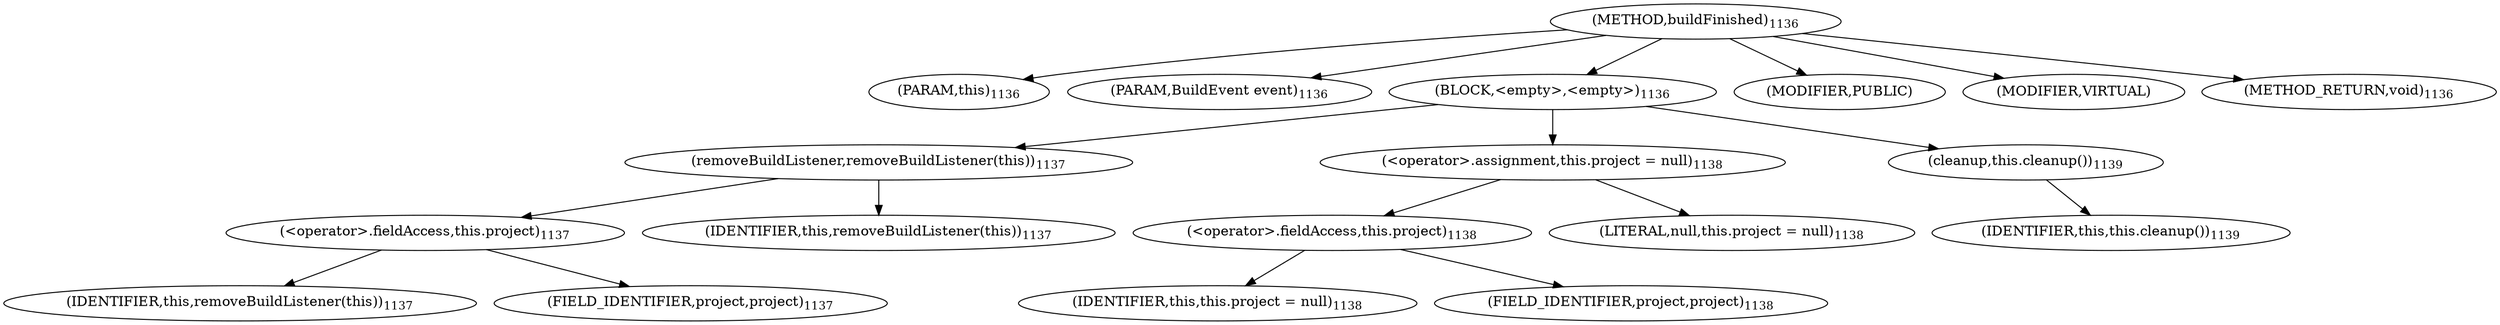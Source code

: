 digraph "buildFinished" {  
"1985" [label = <(METHOD,buildFinished)<SUB>1136</SUB>> ]
"118" [label = <(PARAM,this)<SUB>1136</SUB>> ]
"1986" [label = <(PARAM,BuildEvent event)<SUB>1136</SUB>> ]
"1987" [label = <(BLOCK,&lt;empty&gt;,&lt;empty&gt;)<SUB>1136</SUB>> ]
"1988" [label = <(removeBuildListener,removeBuildListener(this))<SUB>1137</SUB>> ]
"1989" [label = <(&lt;operator&gt;.fieldAccess,this.project)<SUB>1137</SUB>> ]
"1990" [label = <(IDENTIFIER,this,removeBuildListener(this))<SUB>1137</SUB>> ]
"1991" [label = <(FIELD_IDENTIFIER,project,project)<SUB>1137</SUB>> ]
"117" [label = <(IDENTIFIER,this,removeBuildListener(this))<SUB>1137</SUB>> ]
"1992" [label = <(&lt;operator&gt;.assignment,this.project = null)<SUB>1138</SUB>> ]
"1993" [label = <(&lt;operator&gt;.fieldAccess,this.project)<SUB>1138</SUB>> ]
"1994" [label = <(IDENTIFIER,this,this.project = null)<SUB>1138</SUB>> ]
"1995" [label = <(FIELD_IDENTIFIER,project,project)<SUB>1138</SUB>> ]
"1996" [label = <(LITERAL,null,this.project = null)<SUB>1138</SUB>> ]
"1997" [label = <(cleanup,this.cleanup())<SUB>1139</SUB>> ]
"119" [label = <(IDENTIFIER,this,this.cleanup())<SUB>1139</SUB>> ]
"1998" [label = <(MODIFIER,PUBLIC)> ]
"1999" [label = <(MODIFIER,VIRTUAL)> ]
"2000" [label = <(METHOD_RETURN,void)<SUB>1136</SUB>> ]
  "1985" -> "118" 
  "1985" -> "1986" 
  "1985" -> "1987" 
  "1985" -> "1998" 
  "1985" -> "1999" 
  "1985" -> "2000" 
  "1987" -> "1988" 
  "1987" -> "1992" 
  "1987" -> "1997" 
  "1988" -> "1989" 
  "1988" -> "117" 
  "1989" -> "1990" 
  "1989" -> "1991" 
  "1992" -> "1993" 
  "1992" -> "1996" 
  "1993" -> "1994" 
  "1993" -> "1995" 
  "1997" -> "119" 
}
